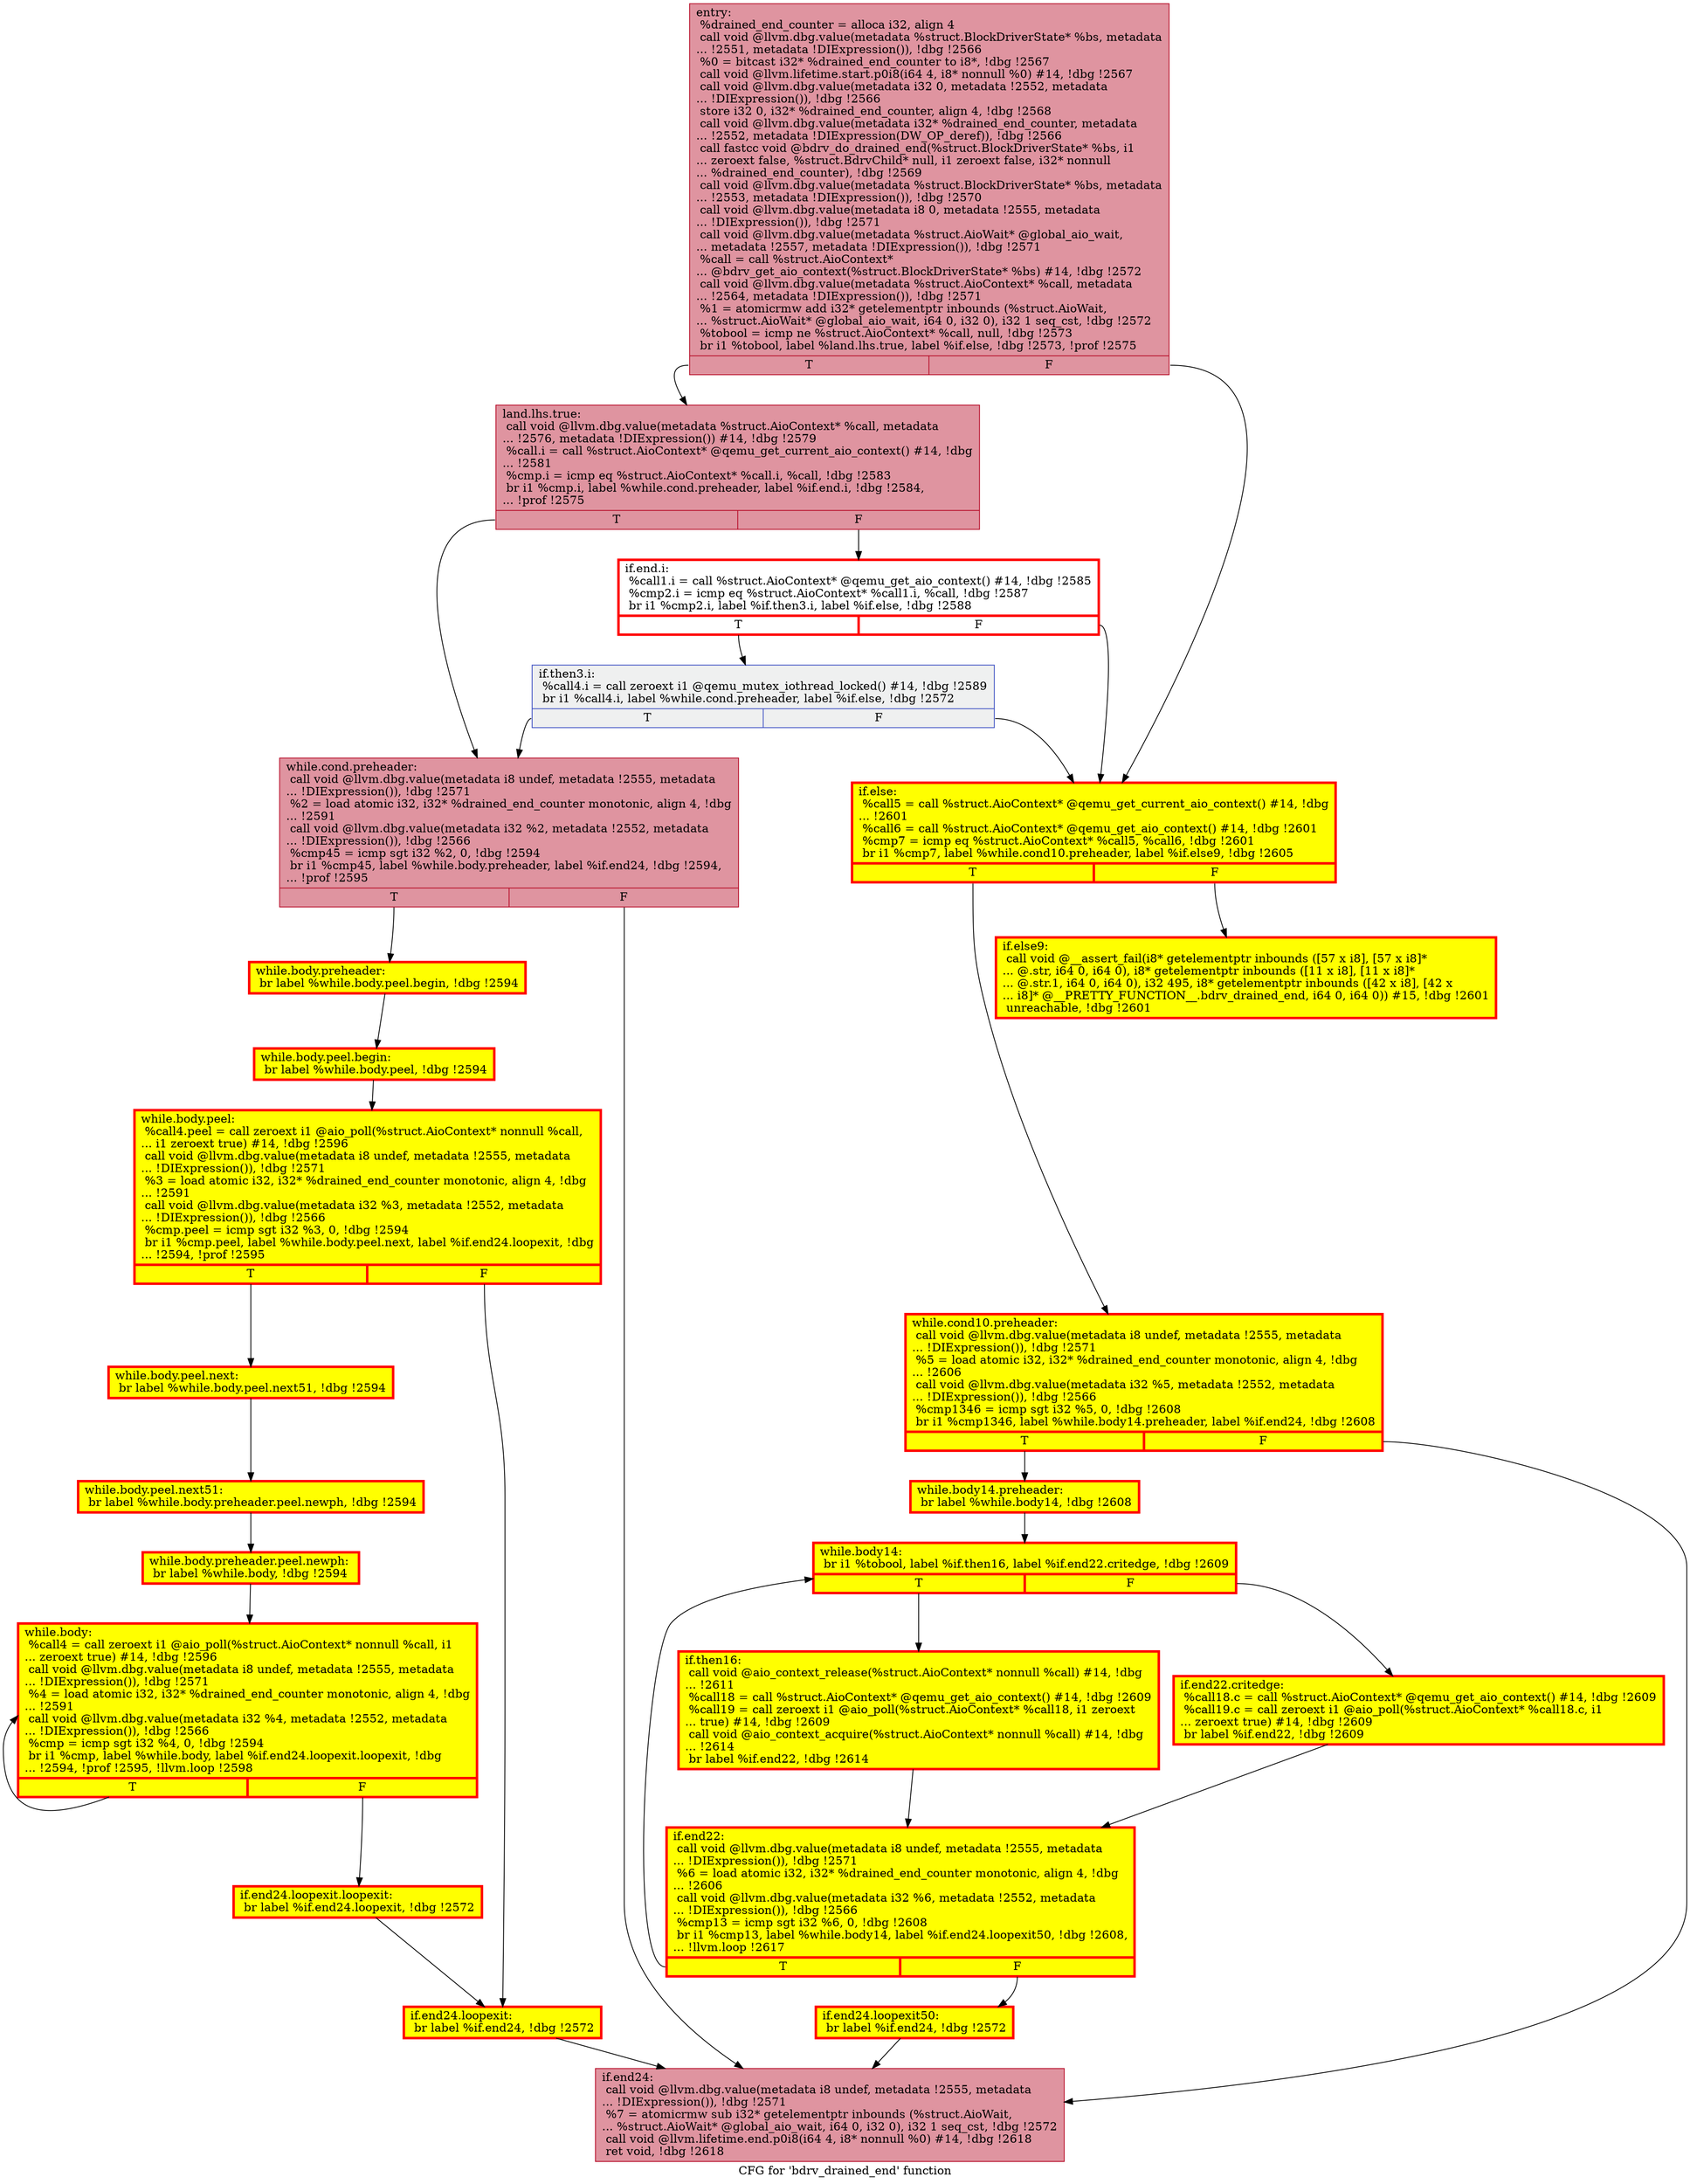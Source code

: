 digraph "CFG for 'bdrv_drained_end' function" {
	label="CFG for 'bdrv_drained_end' function";

	Node0x55cda42c5420 [shape=record,color="#b70d28ff", style=filled, fillcolor="#b70d2870",label="{entry:\l  %drained_end_counter = alloca i32, align 4\l  call void @llvm.dbg.value(metadata %struct.BlockDriverState* %bs, metadata\l... !2551, metadata !DIExpression()), !dbg !2566\l  %0 = bitcast i32* %drained_end_counter to i8*, !dbg !2567\l  call void @llvm.lifetime.start.p0i8(i64 4, i8* nonnull %0) #14, !dbg !2567\l  call void @llvm.dbg.value(metadata i32 0, metadata !2552, metadata\l... !DIExpression()), !dbg !2566\l  store i32 0, i32* %drained_end_counter, align 4, !dbg !2568\l  call void @llvm.dbg.value(metadata i32* %drained_end_counter, metadata\l... !2552, metadata !DIExpression(DW_OP_deref)), !dbg !2566\l  call fastcc void @bdrv_do_drained_end(%struct.BlockDriverState* %bs, i1\l... zeroext false, %struct.BdrvChild* null, i1 zeroext false, i32* nonnull\l... %drained_end_counter), !dbg !2569\l  call void @llvm.dbg.value(metadata %struct.BlockDriverState* %bs, metadata\l... !2553, metadata !DIExpression()), !dbg !2570\l  call void @llvm.dbg.value(metadata i8 0, metadata !2555, metadata\l... !DIExpression()), !dbg !2571\l  call void @llvm.dbg.value(metadata %struct.AioWait* @global_aio_wait,\l... metadata !2557, metadata !DIExpression()), !dbg !2571\l  %call = call %struct.AioContext*\l... @bdrv_get_aio_context(%struct.BlockDriverState* %bs) #14, !dbg !2572\l  call void @llvm.dbg.value(metadata %struct.AioContext* %call, metadata\l... !2564, metadata !DIExpression()), !dbg !2571\l  %1 = atomicrmw add i32* getelementptr inbounds (%struct.AioWait,\l... %struct.AioWait* @global_aio_wait, i64 0, i32 0), i32 1 seq_cst, !dbg !2572\l  %tobool = icmp ne %struct.AioContext* %call, null, !dbg !2573\l  br i1 %tobool, label %land.lhs.true, label %if.else, !dbg !2573, !prof !2575\l|{<s0>T|<s1>F}}"];
	Node0x55cda42c5420:s0 -> Node0x55cda42d81b0;
	Node0x55cda42c5420:s1 -> Node0x55cda42d8140;
	Node0x55cda42d81b0 [shape=record,color="#b70d28ff", style=filled, fillcolor="#b70d2870",label="{land.lhs.true:                                    \l  call void @llvm.dbg.value(metadata %struct.AioContext* %call, metadata\l... !2576, metadata !DIExpression()) #14, !dbg !2579\l  %call.i = call %struct.AioContext* @qemu_get_current_aio_context() #14, !dbg\l... !2581\l  %cmp.i = icmp eq %struct.AioContext* %call.i, %call, !dbg !2583\l  br i1 %cmp.i, label %while.cond.preheader, label %if.end.i, !dbg !2584,\l... !prof !2575\l|{<s0>T|<s1>F}}"];
	Node0x55cda42d81b0:s0 -> Node0x55cda4556c70;
	Node0x55cda42d81b0:s1 -> Node0x55cda46ec5a0;
	Node0x55cda46ec5a0 [shape=record,penwidth=3.0, color="red",label="{if.end.i:                                         \l  %call1.i = call %struct.AioContext* @qemu_get_aio_context() #14, !dbg !2585\l  %cmp2.i = icmp eq %struct.AioContext* %call1.i, %call, !dbg !2587\l  br i1 %cmp2.i, label %if.then3.i, label %if.else, !dbg !2588\l|{<s0>T|<s1>F}}"];
	Node0x55cda46ec5a0:s0 -> Node0x55cda46c38e0;
	Node0x55cda46ec5a0:s1 -> Node0x55cda42d8140;
	Node0x55cda46c38e0 [shape=record,color="#3d50c3ff", style=filled, fillcolor="#dbdcde70",label="{if.then3.i:                                       \l  %call4.i = call zeroext i1 @qemu_mutex_iothread_locked() #14, !dbg !2589\l  br i1 %call4.i, label %while.cond.preheader, label %if.else, !dbg !2572\l|{<s0>T|<s1>F}}"];
	Node0x55cda46c38e0:s0 -> Node0x55cda4556c70;
	Node0x55cda46c38e0:s1 -> Node0x55cda42d8140;
	Node0x55cda4556c70 [shape=record,color="#b70d28ff", style=filled, fillcolor="#b70d2870",label="{while.cond.preheader:                             \l  call void @llvm.dbg.value(metadata i8 undef, metadata !2555, metadata\l... !DIExpression()), !dbg !2571\l  %2 = load atomic i32, i32* %drained_end_counter monotonic, align 4, !dbg\l... !2591\l  call void @llvm.dbg.value(metadata i32 %2, metadata !2552, metadata\l... !DIExpression()), !dbg !2566\l  %cmp45 = icmp sgt i32 %2, 0, !dbg !2594\l  br i1 %cmp45, label %while.body.preheader, label %if.end24, !dbg !2594,\l... !prof !2595\l|{<s0>T|<s1>F}}"];
	Node0x55cda4556c70:s0 -> Node0x55cda4737370;
	Node0x55cda4556c70:s1 -> Node0x55cda42d80d0;
	Node0x55cda4737370 [shape=record,penwidth=3.0, style="filled", color="red", fillcolor="yellow",label="{while.body.preheader:                             \l  br label %while.body.peel.begin, !dbg !2594\l}"];
	Node0x55cda4737370 -> Node0x55cda4690ac0;
	Node0x55cda4690ac0 [shape=record,penwidth=3.0, style="filled", color="red", fillcolor="yellow",label="{while.body.peel.begin:                            \l  br label %while.body.peel, !dbg !2594\l}"];
	Node0x55cda4690ac0 -> Node0x55cda4536730;
	Node0x55cda4536730 [shape=record,penwidth=3.0, style="filled", color="red", fillcolor="yellow",label="{while.body.peel:                                  \l  %call4.peel = call zeroext i1 @aio_poll(%struct.AioContext* nonnull %call,\l... i1 zeroext true) #14, !dbg !2596\l  call void @llvm.dbg.value(metadata i8 undef, metadata !2555, metadata\l... !DIExpression()), !dbg !2571\l  %3 = load atomic i32, i32* %drained_end_counter monotonic, align 4, !dbg\l... !2591\l  call void @llvm.dbg.value(metadata i32 %3, metadata !2552, metadata\l... !DIExpression()), !dbg !2566\l  %cmp.peel = icmp sgt i32 %3, 0, !dbg !2594\l  br i1 %cmp.peel, label %while.body.peel.next, label %if.end24.loopexit, !dbg\l... !2594, !prof !2595\l|{<s0>T|<s1>F}}"];
	Node0x55cda4536730:s0 -> Node0x55cda44b7e00;
	Node0x55cda4536730:s1 -> Node0x55cda4547cd0;
	Node0x55cda44b7e00 [shape=record,penwidth=3.0, style="filled", color="red", fillcolor="yellow",label="{while.body.peel.next:                             \l  br label %while.body.peel.next51, !dbg !2594\l}"];
	Node0x55cda44b7e00 -> Node0x55cda44f1620;
	Node0x55cda44f1620 [shape=record,penwidth=3.0, style="filled", color="red", fillcolor="yellow",label="{while.body.peel.next51:                           \l  br label %while.body.preheader.peel.newph, !dbg !2594\l}"];
	Node0x55cda44f1620 -> Node0x55cda44daa70;
	Node0x55cda44daa70 [shape=record,penwidth=3.0, style="filled", color="red", fillcolor="yellow",label="{while.body.preheader.peel.newph:                  \l  br label %while.body, !dbg !2594\l}"];
	Node0x55cda44daa70 -> Node0x55cda42d8db0;
	Node0x55cda42d8db0 [shape=record,penwidth=3.0, style="filled", color="red", fillcolor="yellow",label="{while.body:                                       \l  %call4 = call zeroext i1 @aio_poll(%struct.AioContext* nonnull %call, i1\l... zeroext true) #14, !dbg !2596\l  call void @llvm.dbg.value(metadata i8 undef, metadata !2555, metadata\l... !DIExpression()), !dbg !2571\l  %4 = load atomic i32, i32* %drained_end_counter monotonic, align 4, !dbg\l... !2591\l  call void @llvm.dbg.value(metadata i32 %4, metadata !2552, metadata\l... !DIExpression()), !dbg !2566\l  %cmp = icmp sgt i32 %4, 0, !dbg !2594\l  br i1 %cmp, label %while.body, label %if.end24.loopexit.loopexit, !dbg\l... !2594, !prof !2595, !llvm.loop !2598\l|{<s0>T|<s1>F}}"];
	Node0x55cda42d8db0:s0 -> Node0x55cda42d8db0;
	Node0x55cda42d8db0:s1 -> Node0x55cda46c4740;
	Node0x55cda42d8140 [shape=record,penwidth=3.0, style="filled", color="red", fillcolor="yellow",label="{if.else:                                          \l  %call5 = call %struct.AioContext* @qemu_get_current_aio_context() #14, !dbg\l... !2601\l  %call6 = call %struct.AioContext* @qemu_get_aio_context() #14, !dbg !2601\l  %cmp7 = icmp eq %struct.AioContext* %call5, %call6, !dbg !2601\l  br i1 %cmp7, label %while.cond10.preheader, label %if.else9, !dbg !2605\l|{<s0>T|<s1>F}}"];
	Node0x55cda42d8140:s0 -> Node0x55cda445aa50;
	Node0x55cda42d8140:s1 -> Node0x55cda42d9600;
	Node0x55cda445aa50 [shape=record,penwidth=3.0, style="filled", color="red", fillcolor="yellow",label="{while.cond10.preheader:                           \l  call void @llvm.dbg.value(metadata i8 undef, metadata !2555, metadata\l... !DIExpression()), !dbg !2571\l  %5 = load atomic i32, i32* %drained_end_counter monotonic, align 4, !dbg\l... !2606\l  call void @llvm.dbg.value(metadata i32 %5, metadata !2552, metadata\l... !DIExpression()), !dbg !2566\l  %cmp1346 = icmp sgt i32 %5, 0, !dbg !2608\l  br i1 %cmp1346, label %while.body14.preheader, label %if.end24, !dbg !2608\l|{<s0>T|<s1>F}}"];
	Node0x55cda445aa50:s0 -> Node0x55cda4609440;
	Node0x55cda445aa50:s1 -> Node0x55cda42d80d0;
	Node0x55cda4609440 [shape=record,penwidth=3.0, style="filled", color="red", fillcolor="yellow",label="{while.body14.preheader:                           \l  br label %while.body14, !dbg !2608\l}"];
	Node0x55cda4609440 -> Node0x55cda42da320;
	Node0x55cda42d9600 [shape=record,penwidth=3.0, style="filled", color="red", fillcolor="yellow",label="{if.else9:                                         \l  call void @__assert_fail(i8* getelementptr inbounds ([57 x i8], [57 x i8]*\l... @.str, i64 0, i64 0), i8* getelementptr inbounds ([11 x i8], [11 x i8]*\l... @.str.1, i64 0, i64 0), i32 495, i8* getelementptr inbounds ([42 x i8], [42 x\l... i8]* @__PRETTY_FUNCTION__.bdrv_drained_end, i64 0, i64 0)) #15, !dbg !2601\l  unreachable, !dbg !2601\l}"];
	Node0x55cda42da320 [shape=record,penwidth=3.0, style="filled", color="red", fillcolor="yellow",label="{while.body14:                                     \l  br i1 %tobool, label %if.then16, label %if.end22.critedge, !dbg !2609\l|{<s0>T|<s1>F}}"];
	Node0x55cda42da320:s0 -> Node0x55cda42da500;
	Node0x55cda42da320:s1 -> Node0x55cda45423c0;
	Node0x55cda42da500 [shape=record,penwidth=3.0, style="filled", color="red", fillcolor="yellow",label="{if.then16:                                        \l  call void @aio_context_release(%struct.AioContext* nonnull %call) #14, !dbg\l... !2611\l  %call18 = call %struct.AioContext* @qemu_get_aio_context() #14, !dbg !2609\l  %call19 = call zeroext i1 @aio_poll(%struct.AioContext* %call18, i1 zeroext\l... true) #14, !dbg !2609\l  call void @aio_context_acquire(%struct.AioContext* nonnull %call) #14, !dbg\l... !2614\l  br label %if.end22, !dbg !2614\l}"];
	Node0x55cda42da500 -> Node0x55cda42daba0;
	Node0x55cda45423c0 [shape=record,penwidth=3.0, style="filled", color="red", fillcolor="yellow",label="{if.end22.critedge:                                \l  %call18.c = call %struct.AioContext* @qemu_get_aio_context() #14, !dbg !2609\l  %call19.c = call zeroext i1 @aio_poll(%struct.AioContext* %call18.c, i1\l... zeroext true) #14, !dbg !2609\l  br label %if.end22, !dbg !2609\l}"];
	Node0x55cda45423c0 -> Node0x55cda42daba0;
	Node0x55cda42daba0 [shape=record,penwidth=3.0, style="filled", color="red", fillcolor="yellow",label="{if.end22:                                         \l  call void @llvm.dbg.value(metadata i8 undef, metadata !2555, metadata\l... !DIExpression()), !dbg !2571\l  %6 = load atomic i32, i32* %drained_end_counter monotonic, align 4, !dbg\l... !2606\l  call void @llvm.dbg.value(metadata i32 %6, metadata !2552, metadata\l... !DIExpression()), !dbg !2566\l  %cmp13 = icmp sgt i32 %6, 0, !dbg !2608\l  br i1 %cmp13, label %while.body14, label %if.end24.loopexit50, !dbg !2608,\l... !llvm.loop !2617\l|{<s0>T|<s1>F}}"];
	Node0x55cda42daba0:s0 -> Node0x55cda42da320;
	Node0x55cda42daba0:s1 -> Node0x55cda4494e10;
	Node0x55cda46c4740 [shape=record,penwidth=3.0, style="filled", color="red", fillcolor="yellow",label="{if.end24.loopexit.loopexit:                       \l  br label %if.end24.loopexit, !dbg !2572\l}"];
	Node0x55cda46c4740 -> Node0x55cda4547cd0;
	Node0x55cda4547cd0 [shape=record,penwidth=3.0, style="filled", color="red", fillcolor="yellow",label="{if.end24.loopexit:                                \l  br label %if.end24, !dbg !2572\l}"];
	Node0x55cda4547cd0 -> Node0x55cda42d80d0;
	Node0x55cda4494e10 [shape=record,penwidth=3.0, style="filled", color="red", fillcolor="yellow",label="{if.end24.loopexit50:                              \l  br label %if.end24, !dbg !2572\l}"];
	Node0x55cda4494e10 -> Node0x55cda42d80d0;
	Node0x55cda42d80d0 [shape=record,color="#b70d28ff", style=filled, fillcolor="#b70d2870",label="{if.end24:                                         \l  call void @llvm.dbg.value(metadata i8 undef, metadata !2555, metadata\l... !DIExpression()), !dbg !2571\l  %7 = atomicrmw sub i32* getelementptr inbounds (%struct.AioWait,\l... %struct.AioWait* @global_aio_wait, i64 0, i32 0), i32 1 seq_cst, !dbg !2572\l  call void @llvm.lifetime.end.p0i8(i64 4, i8* nonnull %0) #14, !dbg !2618\l  ret void, !dbg !2618\l}"];
}
